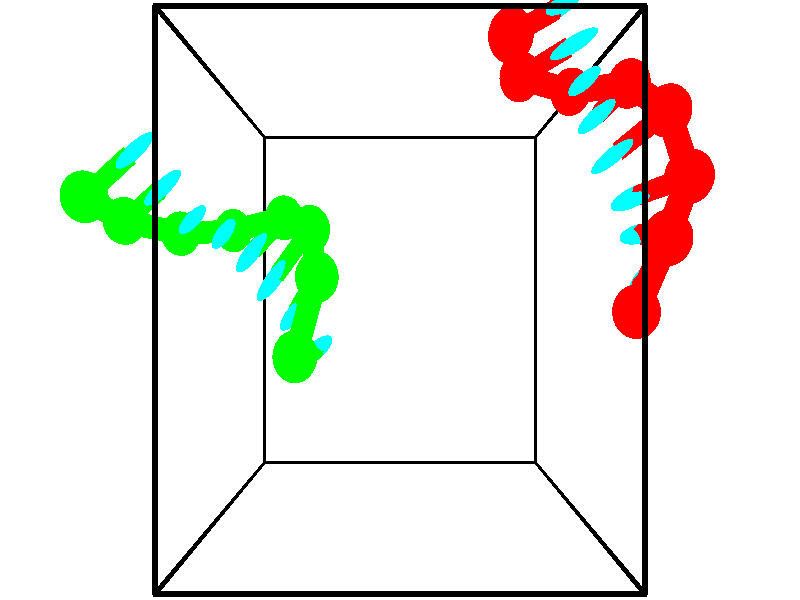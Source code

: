 // switches for output
#declare DRAW_BASES = 1; // possible values are 0, 1; only relevant for DNA ribbons
#declare DRAW_BASES_TYPE = 3; // possible values are 1, 2, 3; only relevant for DNA ribbons
#declare DRAW_FOG = 0; // set to 1 to enable fog

#include "colors.inc"

#include "transforms.inc"
background { rgb <1, 1, 1>}

#default {
   normal{
       ripples 0.25
       frequency 0.20
       turbulence 0.2
       lambda 5
   }
	finish {
		phong 0.1
		phong_size 40.
	}
}

// original window dimensions: 1024x640


// camera settings

camera {
	sky <-0, 1, 0>
	up <-0, 1, 0>
	right 1.6 * <1, 0, 0>
	location <2.5, 2.5, 11.1562>
	look_at <2.5, 2.5, 2.5>
	direction <0, 0, -8.6562>
	angle 67.0682
}


# declare cpy_camera_pos = <2.5, 2.5, 11.1562>;
# if (DRAW_FOG = 1)
fog {
	fog_type 2
	up vnormalize(cpy_camera_pos)
	color rgbt<1,1,1,0.3>
	distance 1e-5
	fog_alt 3e-3
	fog_offset 4
}
# end


// LIGHTS

# declare lum = 6;
global_settings {
	ambient_light rgb lum * <0.05, 0.05, 0.05>
	max_trace_level 15
}# declare cpy_direct_light_amount = 0.25;
light_source
{	1000 * <-1, -1, 1>,
	rgb lum * cpy_direct_light_amount
	parallel
}

light_source
{	1000 * <1, 1, -1>,
	rgb lum * cpy_direct_light_amount
	parallel
}

// strand 0

// nucleotide -1

// particle -1
sphere {
	<3.732513, 4.954193, 4.443900> 0.250000
	pigment { color rgbt <1,0,0,0> }
	no_shadow
}
cylinder {
	<4.068101, 5.143757, 4.336914>,  <4.269454, 5.257495, 4.272722>, 0.100000
	pigment { color rgbt <1,0,0,0> }
	no_shadow
}
cylinder {
	<4.068101, 5.143757, 4.336914>,  <3.732513, 4.954193, 4.443900>, 0.100000
	pigment { color rgbt <1,0,0,0> }
	no_shadow
}

// particle -1
sphere {
	<4.068101, 5.143757, 4.336914> 0.100000
	pigment { color rgbt <1,0,0,0> }
	no_shadow
}
sphere {
	0, 1
	scale<0.080000,0.200000,0.300000>
	matrix <0.478111, -0.876662, -0.053609,
		-0.259882, -0.082901, -0.962075,
		0.838970, 0.473911, -0.267465,
		4.319792, 5.285930, 4.256675>
	pigment { color rgbt <0,1,1,0> }
	no_shadow
}
cylinder {
	<3.978413, 4.787261, 3.724533>,  <3.732513, 4.954193, 4.443900>, 0.130000
	pigment { color rgbt <1,0,0,0> }
	no_shadow
}

// nucleotide -1

// particle -1
sphere {
	<3.978413, 4.787261, 3.724533> 0.250000
	pigment { color rgbt <1,0,0,0> }
	no_shadow
}
cylinder {
	<4.284076, 4.895426, 3.958778>,  <4.467474, 4.960325, 4.099325>, 0.100000
	pigment { color rgbt <1,0,0,0> }
	no_shadow
}
cylinder {
	<4.284076, 4.895426, 3.958778>,  <3.978413, 4.787261, 3.724533>, 0.100000
	pigment { color rgbt <1,0,0,0> }
	no_shadow
}

// particle -1
sphere {
	<4.284076, 4.895426, 3.958778> 0.100000
	pigment { color rgbt <1,0,0,0> }
	no_shadow
}
sphere {
	0, 1
	scale<0.080000,0.200000,0.300000>
	matrix <0.443996, -0.879082, -0.173440,
		0.467902, 0.392545, -0.791818,
		0.764157, 0.270412, 0.585613,
		4.513323, 4.976549, 4.134462>
	pigment { color rgbt <0,1,1,0> }
	no_shadow
}
cylinder {
	<4.696747, 4.732730, 3.381511>,  <3.978413, 4.787261, 3.724533>, 0.130000
	pigment { color rgbt <1,0,0,0> }
	no_shadow
}

// nucleotide -1

// particle -1
sphere {
	<4.696747, 4.732730, 3.381511> 0.250000
	pigment { color rgbt <1,0,0,0> }
	no_shadow
}
cylinder {
	<4.676034, 4.678661, 3.777298>,  <4.663606, 4.646220, 4.014771>, 0.100000
	pigment { color rgbt <1,0,0,0> }
	no_shadow
}
cylinder {
	<4.676034, 4.678661, 3.777298>,  <4.696747, 4.732730, 3.381511>, 0.100000
	pigment { color rgbt <1,0,0,0> }
	no_shadow
}

// particle -1
sphere {
	<4.676034, 4.678661, 3.777298> 0.100000
	pigment { color rgbt <1,0,0,0> }
	no_shadow
}
sphere {
	0, 1
	scale<0.080000,0.200000,0.300000>
	matrix <0.588098, -0.804904, -0.079180,
		0.807130, 0.577804, 0.121174,
		-0.051783, -0.135171, 0.989468,
		4.660499, 4.638110, 4.074139>
	pigment { color rgbt <0,1,1,0> }
	no_shadow
}
cylinder {
	<5.336964, 4.735411, 3.672115>,  <4.696747, 4.732730, 3.381511>, 0.130000
	pigment { color rgbt <1,0,0,0> }
	no_shadow
}

// nucleotide -1

// particle -1
sphere {
	<5.336964, 4.735411, 3.672115> 0.250000
	pigment { color rgbt <1,0,0,0> }
	no_shadow
}
cylinder {
	<5.056392, 4.501280, 3.834785>,  <4.888049, 4.360801, 3.932388>, 0.100000
	pigment { color rgbt <1,0,0,0> }
	no_shadow
}
cylinder {
	<5.056392, 4.501280, 3.834785>,  <5.336964, 4.735411, 3.672115>, 0.100000
	pigment { color rgbt <1,0,0,0> }
	no_shadow
}

// particle -1
sphere {
	<5.056392, 4.501280, 3.834785> 0.100000
	pigment { color rgbt <1,0,0,0> }
	no_shadow
}
sphere {
	0, 1
	scale<0.080000,0.200000,0.300000>
	matrix <0.588395, -0.797550, -0.133056,
		0.402227, 0.145957, 0.903831,
		-0.701430, -0.585329, 0.406677,
		4.845963, 4.325681, 3.956789>
	pigment { color rgbt <0,1,1,0> }
	no_shadow
}
cylinder {
	<5.557862, 4.298954, 4.271572>,  <5.336964, 4.735411, 3.672115>, 0.130000
	pigment { color rgbt <1,0,0,0> }
	no_shadow
}

// nucleotide -1

// particle -1
sphere {
	<5.557862, 4.298954, 4.271572> 0.250000
	pigment { color rgbt <1,0,0,0> }
	no_shadow
}
cylinder {
	<5.265700, 4.094107, 4.090797>,  <5.090404, 3.971198, 3.982333>, 0.100000
	pigment { color rgbt <1,0,0,0> }
	no_shadow
}
cylinder {
	<5.265700, 4.094107, 4.090797>,  <5.557862, 4.298954, 4.271572>, 0.100000
	pigment { color rgbt <1,0,0,0> }
	no_shadow
}

// particle -1
sphere {
	<5.265700, 4.094107, 4.090797> 0.100000
	pigment { color rgbt <1,0,0,0> }
	no_shadow
}
sphere {
	0, 1
	scale<0.080000,0.200000,0.300000>
	matrix <0.590405, -0.806076, -0.040776,
		-0.343412, -0.296608, 0.891119,
		-0.730404, -0.512118, -0.451935,
		5.046579, 3.940471, 3.955217>
	pigment { color rgbt <0,1,1,0> }
	no_shadow
}
cylinder {
	<5.650517, 3.621469, 4.578543>,  <5.557862, 4.298954, 4.271572>, 0.130000
	pigment { color rgbt <1,0,0,0> }
	no_shadow
}

// nucleotide -1

// particle -1
sphere {
	<5.650517, 3.621469, 4.578543> 0.250000
	pigment { color rgbt <1,0,0,0> }
	no_shadow
}
cylinder {
	<5.431039, 3.562199, 4.249428>,  <5.299352, 3.526637, 4.051959>, 0.100000
	pigment { color rgbt <1,0,0,0> }
	no_shadow
}
cylinder {
	<5.431039, 3.562199, 4.249428>,  <5.650517, 3.621469, 4.578543>, 0.100000
	pigment { color rgbt <1,0,0,0> }
	no_shadow
}

// particle -1
sphere {
	<5.431039, 3.562199, 4.249428> 0.100000
	pigment { color rgbt <1,0,0,0> }
	no_shadow
}
sphere {
	0, 1
	scale<0.080000,0.200000,0.300000>
	matrix <0.545710, -0.809063, -0.218216,
		-0.633352, -0.568737, 0.524790,
		-0.548695, -0.148175, -0.822786,
		5.266430, 3.517746, 4.002592>
	pigment { color rgbt <0,1,1,0> }
	no_shadow
}
cylinder {
	<5.344432, 3.048998, 4.734120>,  <5.650517, 3.621469, 4.578543>, 0.130000
	pigment { color rgbt <1,0,0,0> }
	no_shadow
}

// nucleotide -1

// particle -1
sphere {
	<5.344432, 3.048998, 4.734120> 0.250000
	pigment { color rgbt <1,0,0,0> }
	no_shadow
}
cylinder {
	<5.326241, 3.106594, 4.338707>,  <5.315327, 3.141152, 4.101459>, 0.100000
	pigment { color rgbt <1,0,0,0> }
	no_shadow
}
cylinder {
	<5.326241, 3.106594, 4.338707>,  <5.344432, 3.048998, 4.734120>, 0.100000
	pigment { color rgbt <1,0,0,0> }
	no_shadow
}

// particle -1
sphere {
	<5.326241, 3.106594, 4.338707> 0.100000
	pigment { color rgbt <1,0,0,0> }
	no_shadow
}
sphere {
	0, 1
	scale<0.080000,0.200000,0.300000>
	matrix <0.358602, -0.921248, -0.150687,
		-0.932382, -0.361343, -0.009741,
		-0.045476, 0.143991, -0.988533,
		5.312599, 3.149791, 4.042147>
	pigment { color rgbt <0,1,1,0> }
	no_shadow
}
cylinder {
	<5.104082, 2.391680, 4.500560>,  <5.344432, 3.048998, 4.734120>, 0.130000
	pigment { color rgbt <1,0,0,0> }
	no_shadow
}

// nucleotide -1

// particle -1
sphere {
	<5.104082, 2.391680, 4.500560> 0.250000
	pigment { color rgbt <1,0,0,0> }
	no_shadow
}
cylinder {
	<5.267768, 2.557938, 4.175652>,  <5.365979, 2.657692, 3.980706>, 0.100000
	pigment { color rgbt <1,0,0,0> }
	no_shadow
}
cylinder {
	<5.267768, 2.557938, 4.175652>,  <5.104082, 2.391680, 4.500560>, 0.100000
	pigment { color rgbt <1,0,0,0> }
	no_shadow
}

// particle -1
sphere {
	<5.267768, 2.557938, 4.175652> 0.100000
	pigment { color rgbt <1,0,0,0> }
	no_shadow
}
sphere {
	0, 1
	scale<0.080000,0.200000,0.300000>
	matrix <0.744778, -0.666436, 0.034193,
		-0.527115, -0.618953, -0.582278,
		0.409214, 0.415644, -0.812271,
		5.390532, 2.682631, 3.931970>
	pigment { color rgbt <0,1,1,0> }
	no_shadow
}
// strand 1

// nucleotide -1

// particle -1
sphere {
	<1.315336, 1.968275, 4.341290> 0.250000
	pigment { color rgbt <0,1,0,0> }
	no_shadow
}
cylinder {
	<1.408057, 1.978661, 3.952324>,  <1.463690, 1.984892, 3.718944>, 0.100000
	pigment { color rgbt <0,1,0,0> }
	no_shadow
}
cylinder {
	<1.408057, 1.978661, 3.952324>,  <1.315336, 1.968275, 4.341290>, 0.100000
	pigment { color rgbt <0,1,0,0> }
	no_shadow
}

// particle -1
sphere {
	<1.408057, 1.978661, 3.952324> 0.100000
	pigment { color rgbt <0,1,0,0> }
	no_shadow
}
sphere {
	0, 1
	scale<0.080000,0.200000,0.300000>
	matrix <-0.662423, 0.736263, -0.138249,
		0.712365, 0.676197, 0.187867,
		0.231804, 0.025964, -0.972416,
		1.477598, 1.986450, 3.660599>
	pigment { color rgbt <0,1,1,0> }
	no_shadow
}
cylinder {
	<1.538821, 2.720935, 4.172648>,  <1.315336, 1.968275, 4.341290>, 0.130000
	pigment { color rgbt <0,1,0,0> }
	no_shadow
}

// nucleotide -1

// particle -1
sphere {
	<1.538821, 2.720935, 4.172648> 0.250000
	pigment { color rgbt <0,1,0,0> }
	no_shadow
}
cylinder {
	<1.343063, 2.517105, 3.889572>,  <1.225609, 2.394807, 3.719727>, 0.100000
	pigment { color rgbt <0,1,0,0> }
	no_shadow
}
cylinder {
	<1.343063, 2.517105, 3.889572>,  <1.538821, 2.720935, 4.172648>, 0.100000
	pigment { color rgbt <0,1,0,0> }
	no_shadow
}

// particle -1
sphere {
	<1.343063, 2.517105, 3.889572> 0.100000
	pigment { color rgbt <0,1,0,0> }
	no_shadow
}
sphere {
	0, 1
	scale<0.080000,0.200000,0.300000>
	matrix <-0.666482, 0.741907, -0.073316,
		0.562400, 0.435782, -0.702709,
		-0.489395, -0.509576, -0.707690,
		1.196245, 2.364233, 3.677265>
	pigment { color rgbt <0,1,1,0> }
	no_shadow
}
cylinder {
	<1.373739, 3.238040, 3.606984>,  <1.538821, 2.720935, 4.172648>, 0.130000
	pigment { color rgbt <0,1,0,0> }
	no_shadow
}

// nucleotide -1

// particle -1
sphere {
	<1.373739, 3.238040, 3.606984> 0.250000
	pigment { color rgbt <0,1,0,0> }
	no_shadow
}
cylinder {
	<1.108242, 2.940823, 3.572731>,  <0.948944, 2.762492, 3.552179>, 0.100000
	pigment { color rgbt <0,1,0,0> }
	no_shadow
}
cylinder {
	<1.108242, 2.940823, 3.572731>,  <1.373739, 3.238040, 3.606984>, 0.100000
	pigment { color rgbt <0,1,0,0> }
	no_shadow
}

// particle -1
sphere {
	<1.108242, 2.940823, 3.572731> 0.100000
	pigment { color rgbt <0,1,0,0> }
	no_shadow
}
sphere {
	0, 1
	scale<0.080000,0.200000,0.300000>
	matrix <-0.739395, 0.669103, -0.074806,
		0.112880, 0.013664, -0.993515,
		-0.663741, -0.743044, -0.085631,
		0.909120, 2.717909, 3.547041>
	pigment { color rgbt <0,1,1,0> }
	no_shadow
}
cylinder {
	<0.935662, 3.423611, 3.007581>,  <1.373739, 3.238040, 3.606984>, 0.130000
	pigment { color rgbt <0,1,0,0> }
	no_shadow
}

// nucleotide -1

// particle -1
sphere {
	<0.935662, 3.423611, 3.007581> 0.250000
	pigment { color rgbt <0,1,0,0> }
	no_shadow
}
cylinder {
	<0.752960, 3.183716, 3.270393>,  <0.643339, 3.039779, 3.428081>, 0.100000
	pigment { color rgbt <0,1,0,0> }
	no_shadow
}
cylinder {
	<0.752960, 3.183716, 3.270393>,  <0.935662, 3.423611, 3.007581>, 0.100000
	pigment { color rgbt <0,1,0,0> }
	no_shadow
}

// particle -1
sphere {
	<0.752960, 3.183716, 3.270393> 0.100000
	pigment { color rgbt <0,1,0,0> }
	no_shadow
}
sphere {
	0, 1
	scale<0.080000,0.200000,0.300000>
	matrix <-0.791383, 0.611270, 0.007813,
		-0.406310, -0.516395, -0.753823,
		-0.456754, -0.599737, 0.657032,
		0.615934, 3.003795, 3.467503>
	pigment { color rgbt <0,1,1,0> }
	no_shadow
}
cylinder {
	<0.174154, 3.306357, 2.727330>,  <0.935662, 3.423611, 3.007581>, 0.130000
	pigment { color rgbt <0,1,0,0> }
	no_shadow
}

// nucleotide -1

// particle -1
sphere {
	<0.174154, 3.306357, 2.727330> 0.250000
	pigment { color rgbt <0,1,0,0> }
	no_shadow
}
cylinder {
	<0.211912, 3.250160, 3.121559>,  <0.234567, 3.216442, 3.358096>, 0.100000
	pigment { color rgbt <0,1,0,0> }
	no_shadow
}
cylinder {
	<0.211912, 3.250160, 3.121559>,  <0.174154, 3.306357, 2.727330>, 0.100000
	pigment { color rgbt <0,1,0,0> }
	no_shadow
}

// particle -1
sphere {
	<0.211912, 3.250160, 3.121559> 0.100000
	pigment { color rgbt <0,1,0,0> }
	no_shadow
}
sphere {
	0, 1
	scale<0.080000,0.200000,0.300000>
	matrix <-0.755235, 0.634904, 0.162839,
		-0.648621, -0.759710, -0.046172,
		0.094396, -0.140491, 0.985572,
		0.240231, 3.208013, 3.417231>
	pigment { color rgbt <0,1,1,0> }
	no_shadow
}
cylinder {
	<-0.470507, 3.248511, 2.972910>,  <0.174154, 3.306357, 2.727330>, 0.130000
	pigment { color rgbt <0,1,0,0> }
	no_shadow
}

// nucleotide -1

// particle -1
sphere {
	<-0.470507, 3.248511, 2.972910> 0.250000
	pigment { color rgbt <0,1,0,0> }
	no_shadow
}
cylinder {
	<-0.265579, 3.299961, 3.312553>,  <-0.142623, 3.330831, 3.516339>, 0.100000
	pigment { color rgbt <0,1,0,0> }
	no_shadow
}
cylinder {
	<-0.265579, 3.299961, 3.312553>,  <-0.470507, 3.248511, 2.972910>, 0.100000
	pigment { color rgbt <0,1,0,0> }
	no_shadow
}

// particle -1
sphere {
	<-0.265579, 3.299961, 3.312553> 0.100000
	pigment { color rgbt <0,1,0,0> }
	no_shadow
}
sphere {
	0, 1
	scale<0.080000,0.200000,0.300000>
	matrix <-0.627533, 0.731053, 0.267888,
		-0.586286, -0.670087, 0.455249,
		0.512319, 0.128625, 0.849108,
		-0.111883, 3.338549, 3.567286>
	pigment { color rgbt <0,1,1,0> }
	no_shadow
}
cylinder {
	<-0.977972, 3.331059, 3.532371>,  <-0.470507, 3.248511, 2.972910>, 0.130000
	pigment { color rgbt <0,1,0,0> }
	no_shadow
}

// nucleotide -1

// particle -1
sphere {
	<-0.977972, 3.331059, 3.532371> 0.250000
	pigment { color rgbt <0,1,0,0> }
	no_shadow
}
cylinder {
	<-0.649714, 3.509830, 3.674805>,  <-0.452759, 3.617093, 3.760265>, 0.100000
	pigment { color rgbt <0,1,0,0> }
	no_shadow
}
cylinder {
	<-0.649714, 3.509830, 3.674805>,  <-0.977972, 3.331059, 3.532371>, 0.100000
	pigment { color rgbt <0,1,0,0> }
	no_shadow
}

// particle -1
sphere {
	<-0.649714, 3.509830, 3.674805> 0.100000
	pigment { color rgbt <0,1,0,0> }
	no_shadow
}
sphere {
	0, 1
	scale<0.080000,0.200000,0.300000>
	matrix <-0.567993, 0.706282, 0.422552,
		-0.062646, -0.549019, 0.833459,
		0.820646, 0.446927, 0.356085,
		-0.403520, 3.643909, 3.781630>
	pigment { color rgbt <0,1,1,0> }
	no_shadow
}
cylinder {
	<-1.124963, 3.486480, 4.220964>,  <-0.977972, 3.331059, 3.532371>, 0.130000
	pigment { color rgbt <0,1,0,0> }
	no_shadow
}

// nucleotide -1

// particle -1
sphere {
	<-1.124963, 3.486480, 4.220964> 0.250000
	pigment { color rgbt <0,1,0,0> }
	no_shadow
}
cylinder {
	<-0.859415, 3.758953, 4.097504>,  <-0.700086, 3.922437, 4.023427>, 0.100000
	pigment { color rgbt <0,1,0,0> }
	no_shadow
}
cylinder {
	<-0.859415, 3.758953, 4.097504>,  <-1.124963, 3.486480, 4.220964>, 0.100000
	pigment { color rgbt <0,1,0,0> }
	no_shadow
}

// particle -1
sphere {
	<-0.859415, 3.758953, 4.097504> 0.100000
	pigment { color rgbt <0,1,0,0> }
	no_shadow
}
sphere {
	0, 1
	scale<0.080000,0.200000,0.300000>
	matrix <-0.563705, 0.727011, 0.392036,
		0.491440, -0.086274, 0.866628,
		0.663870, 0.681184, -0.308650,
		-0.660254, 3.963308, 4.004909>
	pigment { color rgbt <0,1,1,0> }
	no_shadow
}
// box output
cylinder {
	<0.000000, 0.000000, 0.000000>,  <5.000000, 0.000000, 0.000000>, 0.025000
	pigment { color rgbt <0,0,0,0> }
	no_shadow
}
cylinder {
	<0.000000, 0.000000, 0.000000>,  <0.000000, 5.000000, 0.000000>, 0.025000
	pigment { color rgbt <0,0,0,0> }
	no_shadow
}
cylinder {
	<0.000000, 0.000000, 0.000000>,  <0.000000, 0.000000, 5.000000>, 0.025000
	pigment { color rgbt <0,0,0,0> }
	no_shadow
}
cylinder {
	<5.000000, 5.000000, 5.000000>,  <0.000000, 5.000000, 5.000000>, 0.025000
	pigment { color rgbt <0,0,0,0> }
	no_shadow
}
cylinder {
	<5.000000, 5.000000, 5.000000>,  <5.000000, 0.000000, 5.000000>, 0.025000
	pigment { color rgbt <0,0,0,0> }
	no_shadow
}
cylinder {
	<5.000000, 5.000000, 5.000000>,  <5.000000, 5.000000, 0.000000>, 0.025000
	pigment { color rgbt <0,0,0,0> }
	no_shadow
}
cylinder {
	<0.000000, 0.000000, 5.000000>,  <0.000000, 5.000000, 5.000000>, 0.025000
	pigment { color rgbt <0,0,0,0> }
	no_shadow
}
cylinder {
	<0.000000, 0.000000, 5.000000>,  <5.000000, 0.000000, 5.000000>, 0.025000
	pigment { color rgbt <0,0,0,0> }
	no_shadow
}
cylinder {
	<5.000000, 5.000000, 0.000000>,  <0.000000, 5.000000, 0.000000>, 0.025000
	pigment { color rgbt <0,0,0,0> }
	no_shadow
}
cylinder {
	<5.000000, 5.000000, 0.000000>,  <5.000000, 0.000000, 0.000000>, 0.025000
	pigment { color rgbt <0,0,0,0> }
	no_shadow
}
cylinder {
	<5.000000, 0.000000, 5.000000>,  <5.000000, 0.000000, 0.000000>, 0.025000
	pigment { color rgbt <0,0,0,0> }
	no_shadow
}
cylinder {
	<0.000000, 5.000000, 0.000000>,  <0.000000, 5.000000, 5.000000>, 0.025000
	pigment { color rgbt <0,0,0,0> }
	no_shadow
}
// end of box output
